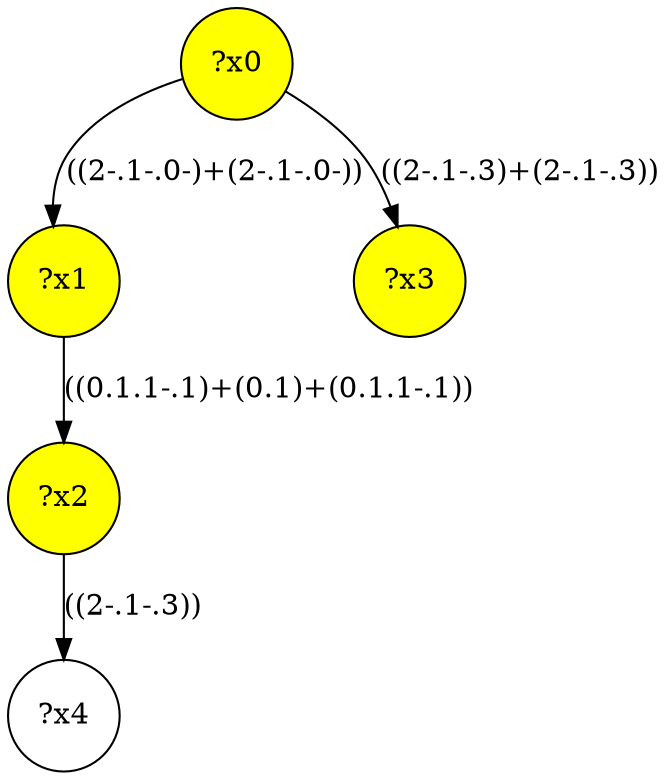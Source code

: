 digraph g {
	x2 [fillcolor="yellow", style="filled," shape=circle, label="?x2"];
	x0 [fillcolor="yellow", style="filled," shape=circle, label="?x0"];
	x1 [fillcolor="yellow", style="filled," shape=circle, label="?x1"];
	x3 [fillcolor="yellow", style="filled," shape=circle, label="?x3"];
	x0 -> x1 [label="((2-.1-.0-)+(2-.1-.0-))"];
	x1 -> x2 [label="((0.1.1-.1)+(0.1)+(0.1.1-.1))"];
	x0 -> x3 [label="((2-.1-.3)+(2-.1-.3))"];
	x4 [shape=circle, label="?x4"];
	x2 -> x4 [label="((2-.1-.3))"];
}
